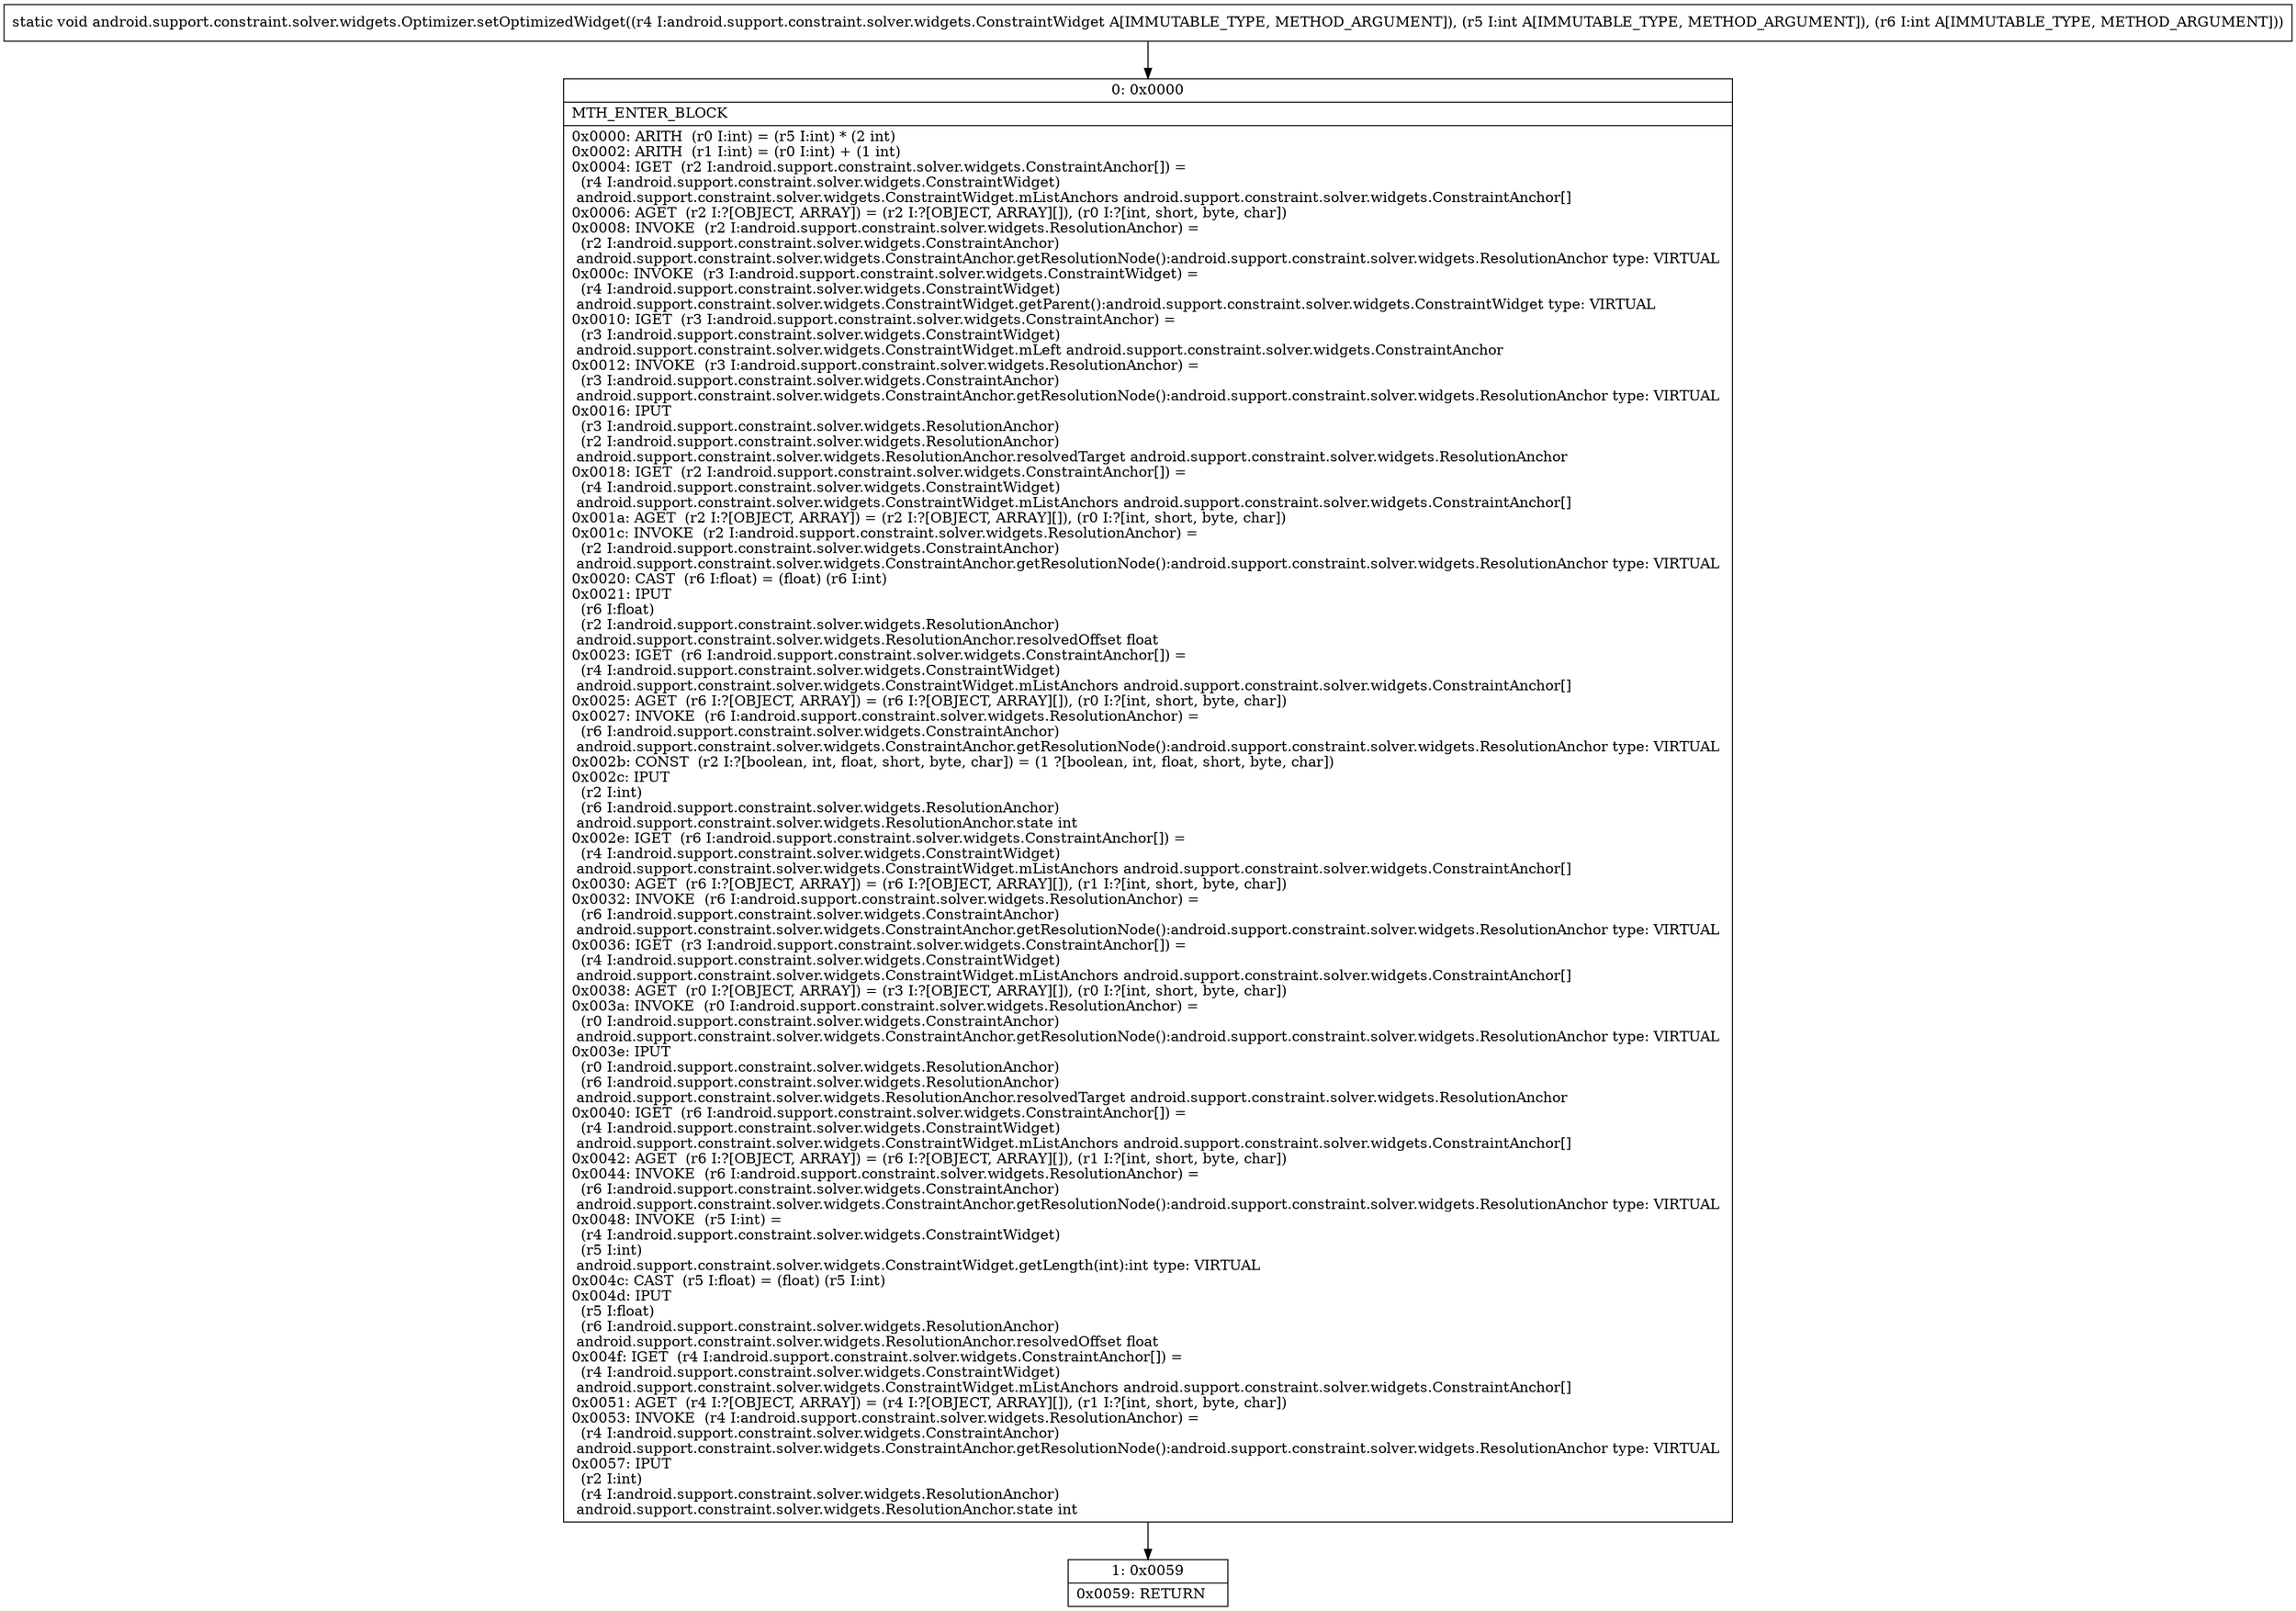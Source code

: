 digraph "CFG forandroid.support.constraint.solver.widgets.Optimizer.setOptimizedWidget(Landroid\/support\/constraint\/solver\/widgets\/ConstraintWidget;II)V" {
Node_0 [shape=record,label="{0\:\ 0x0000|MTH_ENTER_BLOCK\l|0x0000: ARITH  (r0 I:int) = (r5 I:int) * (2 int) \l0x0002: ARITH  (r1 I:int) = (r0 I:int) + (1 int) \l0x0004: IGET  (r2 I:android.support.constraint.solver.widgets.ConstraintAnchor[]) = \l  (r4 I:android.support.constraint.solver.widgets.ConstraintWidget)\l android.support.constraint.solver.widgets.ConstraintWidget.mListAnchors android.support.constraint.solver.widgets.ConstraintAnchor[] \l0x0006: AGET  (r2 I:?[OBJECT, ARRAY]) = (r2 I:?[OBJECT, ARRAY][]), (r0 I:?[int, short, byte, char]) \l0x0008: INVOKE  (r2 I:android.support.constraint.solver.widgets.ResolutionAnchor) = \l  (r2 I:android.support.constraint.solver.widgets.ConstraintAnchor)\l android.support.constraint.solver.widgets.ConstraintAnchor.getResolutionNode():android.support.constraint.solver.widgets.ResolutionAnchor type: VIRTUAL \l0x000c: INVOKE  (r3 I:android.support.constraint.solver.widgets.ConstraintWidget) = \l  (r4 I:android.support.constraint.solver.widgets.ConstraintWidget)\l android.support.constraint.solver.widgets.ConstraintWidget.getParent():android.support.constraint.solver.widgets.ConstraintWidget type: VIRTUAL \l0x0010: IGET  (r3 I:android.support.constraint.solver.widgets.ConstraintAnchor) = \l  (r3 I:android.support.constraint.solver.widgets.ConstraintWidget)\l android.support.constraint.solver.widgets.ConstraintWidget.mLeft android.support.constraint.solver.widgets.ConstraintAnchor \l0x0012: INVOKE  (r3 I:android.support.constraint.solver.widgets.ResolutionAnchor) = \l  (r3 I:android.support.constraint.solver.widgets.ConstraintAnchor)\l android.support.constraint.solver.widgets.ConstraintAnchor.getResolutionNode():android.support.constraint.solver.widgets.ResolutionAnchor type: VIRTUAL \l0x0016: IPUT  \l  (r3 I:android.support.constraint.solver.widgets.ResolutionAnchor)\l  (r2 I:android.support.constraint.solver.widgets.ResolutionAnchor)\l android.support.constraint.solver.widgets.ResolutionAnchor.resolvedTarget android.support.constraint.solver.widgets.ResolutionAnchor \l0x0018: IGET  (r2 I:android.support.constraint.solver.widgets.ConstraintAnchor[]) = \l  (r4 I:android.support.constraint.solver.widgets.ConstraintWidget)\l android.support.constraint.solver.widgets.ConstraintWidget.mListAnchors android.support.constraint.solver.widgets.ConstraintAnchor[] \l0x001a: AGET  (r2 I:?[OBJECT, ARRAY]) = (r2 I:?[OBJECT, ARRAY][]), (r0 I:?[int, short, byte, char]) \l0x001c: INVOKE  (r2 I:android.support.constraint.solver.widgets.ResolutionAnchor) = \l  (r2 I:android.support.constraint.solver.widgets.ConstraintAnchor)\l android.support.constraint.solver.widgets.ConstraintAnchor.getResolutionNode():android.support.constraint.solver.widgets.ResolutionAnchor type: VIRTUAL \l0x0020: CAST  (r6 I:float) = (float) (r6 I:int) \l0x0021: IPUT  \l  (r6 I:float)\l  (r2 I:android.support.constraint.solver.widgets.ResolutionAnchor)\l android.support.constraint.solver.widgets.ResolutionAnchor.resolvedOffset float \l0x0023: IGET  (r6 I:android.support.constraint.solver.widgets.ConstraintAnchor[]) = \l  (r4 I:android.support.constraint.solver.widgets.ConstraintWidget)\l android.support.constraint.solver.widgets.ConstraintWidget.mListAnchors android.support.constraint.solver.widgets.ConstraintAnchor[] \l0x0025: AGET  (r6 I:?[OBJECT, ARRAY]) = (r6 I:?[OBJECT, ARRAY][]), (r0 I:?[int, short, byte, char]) \l0x0027: INVOKE  (r6 I:android.support.constraint.solver.widgets.ResolutionAnchor) = \l  (r6 I:android.support.constraint.solver.widgets.ConstraintAnchor)\l android.support.constraint.solver.widgets.ConstraintAnchor.getResolutionNode():android.support.constraint.solver.widgets.ResolutionAnchor type: VIRTUAL \l0x002b: CONST  (r2 I:?[boolean, int, float, short, byte, char]) = (1 ?[boolean, int, float, short, byte, char]) \l0x002c: IPUT  \l  (r2 I:int)\l  (r6 I:android.support.constraint.solver.widgets.ResolutionAnchor)\l android.support.constraint.solver.widgets.ResolutionAnchor.state int \l0x002e: IGET  (r6 I:android.support.constraint.solver.widgets.ConstraintAnchor[]) = \l  (r4 I:android.support.constraint.solver.widgets.ConstraintWidget)\l android.support.constraint.solver.widgets.ConstraintWidget.mListAnchors android.support.constraint.solver.widgets.ConstraintAnchor[] \l0x0030: AGET  (r6 I:?[OBJECT, ARRAY]) = (r6 I:?[OBJECT, ARRAY][]), (r1 I:?[int, short, byte, char]) \l0x0032: INVOKE  (r6 I:android.support.constraint.solver.widgets.ResolutionAnchor) = \l  (r6 I:android.support.constraint.solver.widgets.ConstraintAnchor)\l android.support.constraint.solver.widgets.ConstraintAnchor.getResolutionNode():android.support.constraint.solver.widgets.ResolutionAnchor type: VIRTUAL \l0x0036: IGET  (r3 I:android.support.constraint.solver.widgets.ConstraintAnchor[]) = \l  (r4 I:android.support.constraint.solver.widgets.ConstraintWidget)\l android.support.constraint.solver.widgets.ConstraintWidget.mListAnchors android.support.constraint.solver.widgets.ConstraintAnchor[] \l0x0038: AGET  (r0 I:?[OBJECT, ARRAY]) = (r3 I:?[OBJECT, ARRAY][]), (r0 I:?[int, short, byte, char]) \l0x003a: INVOKE  (r0 I:android.support.constraint.solver.widgets.ResolutionAnchor) = \l  (r0 I:android.support.constraint.solver.widgets.ConstraintAnchor)\l android.support.constraint.solver.widgets.ConstraintAnchor.getResolutionNode():android.support.constraint.solver.widgets.ResolutionAnchor type: VIRTUAL \l0x003e: IPUT  \l  (r0 I:android.support.constraint.solver.widgets.ResolutionAnchor)\l  (r6 I:android.support.constraint.solver.widgets.ResolutionAnchor)\l android.support.constraint.solver.widgets.ResolutionAnchor.resolvedTarget android.support.constraint.solver.widgets.ResolutionAnchor \l0x0040: IGET  (r6 I:android.support.constraint.solver.widgets.ConstraintAnchor[]) = \l  (r4 I:android.support.constraint.solver.widgets.ConstraintWidget)\l android.support.constraint.solver.widgets.ConstraintWidget.mListAnchors android.support.constraint.solver.widgets.ConstraintAnchor[] \l0x0042: AGET  (r6 I:?[OBJECT, ARRAY]) = (r6 I:?[OBJECT, ARRAY][]), (r1 I:?[int, short, byte, char]) \l0x0044: INVOKE  (r6 I:android.support.constraint.solver.widgets.ResolutionAnchor) = \l  (r6 I:android.support.constraint.solver.widgets.ConstraintAnchor)\l android.support.constraint.solver.widgets.ConstraintAnchor.getResolutionNode():android.support.constraint.solver.widgets.ResolutionAnchor type: VIRTUAL \l0x0048: INVOKE  (r5 I:int) = \l  (r4 I:android.support.constraint.solver.widgets.ConstraintWidget)\l  (r5 I:int)\l android.support.constraint.solver.widgets.ConstraintWidget.getLength(int):int type: VIRTUAL \l0x004c: CAST  (r5 I:float) = (float) (r5 I:int) \l0x004d: IPUT  \l  (r5 I:float)\l  (r6 I:android.support.constraint.solver.widgets.ResolutionAnchor)\l android.support.constraint.solver.widgets.ResolutionAnchor.resolvedOffset float \l0x004f: IGET  (r4 I:android.support.constraint.solver.widgets.ConstraintAnchor[]) = \l  (r4 I:android.support.constraint.solver.widgets.ConstraintWidget)\l android.support.constraint.solver.widgets.ConstraintWidget.mListAnchors android.support.constraint.solver.widgets.ConstraintAnchor[] \l0x0051: AGET  (r4 I:?[OBJECT, ARRAY]) = (r4 I:?[OBJECT, ARRAY][]), (r1 I:?[int, short, byte, char]) \l0x0053: INVOKE  (r4 I:android.support.constraint.solver.widgets.ResolutionAnchor) = \l  (r4 I:android.support.constraint.solver.widgets.ConstraintAnchor)\l android.support.constraint.solver.widgets.ConstraintAnchor.getResolutionNode():android.support.constraint.solver.widgets.ResolutionAnchor type: VIRTUAL \l0x0057: IPUT  \l  (r2 I:int)\l  (r4 I:android.support.constraint.solver.widgets.ResolutionAnchor)\l android.support.constraint.solver.widgets.ResolutionAnchor.state int \l}"];
Node_1 [shape=record,label="{1\:\ 0x0059|0x0059: RETURN   \l}"];
MethodNode[shape=record,label="{static void android.support.constraint.solver.widgets.Optimizer.setOptimizedWidget((r4 I:android.support.constraint.solver.widgets.ConstraintWidget A[IMMUTABLE_TYPE, METHOD_ARGUMENT]), (r5 I:int A[IMMUTABLE_TYPE, METHOD_ARGUMENT]), (r6 I:int A[IMMUTABLE_TYPE, METHOD_ARGUMENT])) }"];
MethodNode -> Node_0;
Node_0 -> Node_1;
}

